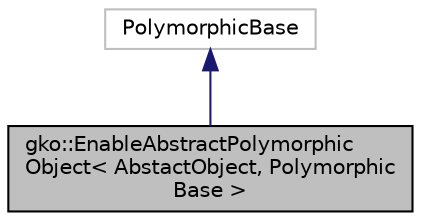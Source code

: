digraph "gko::EnableAbstractPolymorphicObject&lt; AbstactObject, PolymorphicBase &gt;"
{
 // INTERACTIVE_SVG=YES
  edge [fontname="Helvetica",fontsize="10",labelfontname="Helvetica",labelfontsize="10"];
  node [fontname="Helvetica",fontsize="10",shape=record];
  Node1 [label="gko::EnableAbstractPolymorphic\lObject\< AbstactObject, Polymorphic\lBase \>",height=0.2,width=0.4,color="black", fillcolor="grey75", style="filled", fontcolor="black"];
  Node2 -> Node1 [dir="back",color="midnightblue",fontsize="10",style="solid",fontname="Helvetica"];
  Node2 [label="PolymorphicBase",height=0.2,width=0.4,color="grey75", fillcolor="white", style="filled"];
}
